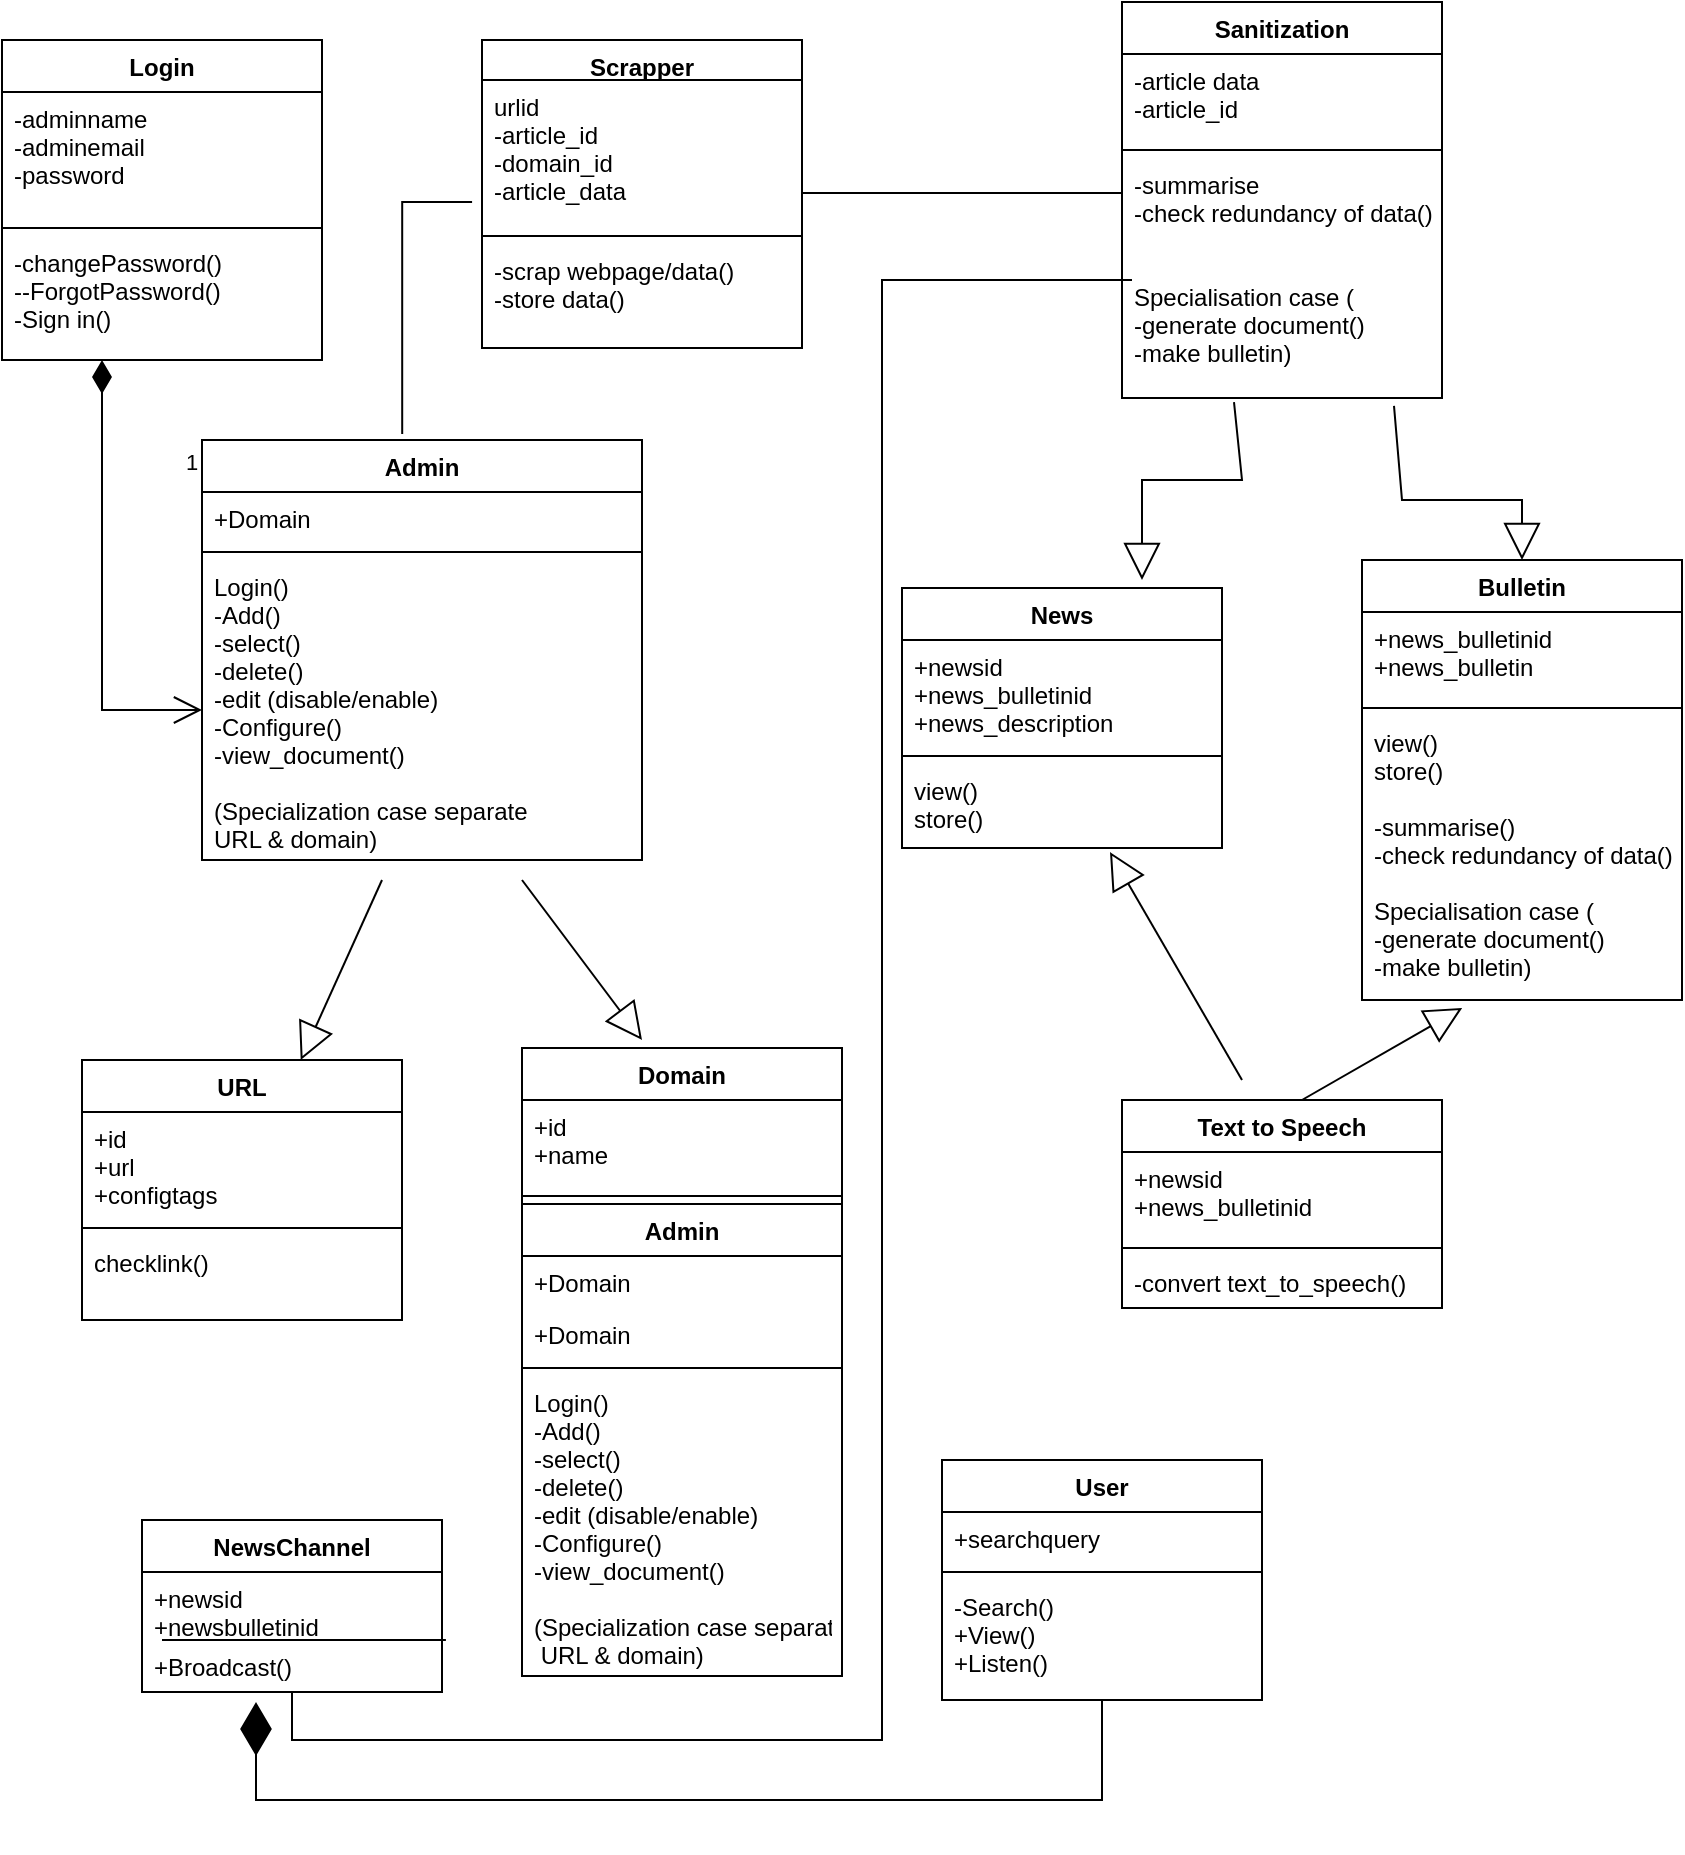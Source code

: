 <mxfile version="16.2.2" type="device"><diagram id="SA_GbQfntyjEZErFgDgH" name="Page-1"><mxGraphModel dx="868" dy="1550" grid="1" gridSize="10" guides="1" tooltips="1" connect="1" arrows="1" fold="1" page="1" pageScale="1" pageWidth="850" pageHeight="1100" math="0" shadow="0"><root><mxCell id="0"/><mxCell id="1" parent="0"/><mxCell id="QA7pC-O9Zkgf1kDEUe0K-13" value="Text to Speech" style="swimlane;fontStyle=1;align=center;verticalAlign=top;childLayout=stackLayout;horizontal=1;startSize=26;horizontalStack=0;resizeParent=1;resizeParentMax=0;resizeLast=0;collapsible=1;marginBottom=0;" vertex="1" parent="1"><mxGeometry x="580" y="30" width="160" height="104" as="geometry"><mxRectangle x="580" y="30" width="120" height="26" as="alternateBounds"/></mxGeometry></mxCell><mxCell id="QA7pC-O9Zkgf1kDEUe0K-14" value="+newsid&#10;+news_bulletinid&#10;" style="text;strokeColor=none;fillColor=none;align=left;verticalAlign=top;spacingLeft=4;spacingRight=4;overflow=hidden;rotatable=0;points=[[0,0.5],[1,0.5]];portConstraint=eastwest;" vertex="1" parent="QA7pC-O9Zkgf1kDEUe0K-13"><mxGeometry y="26" width="160" height="44" as="geometry"/></mxCell><mxCell id="QA7pC-O9Zkgf1kDEUe0K-15" value="" style="line;strokeWidth=1;fillColor=none;align=left;verticalAlign=middle;spacingTop=-1;spacingLeft=3;spacingRight=3;rotatable=0;labelPosition=right;points=[];portConstraint=eastwest;" vertex="1" parent="QA7pC-O9Zkgf1kDEUe0K-13"><mxGeometry y="70" width="160" height="8" as="geometry"/></mxCell><mxCell id="QA7pC-O9Zkgf1kDEUe0K-16" value="-convert text_to_speech()" style="text;strokeColor=none;fillColor=none;align=left;verticalAlign=top;spacingLeft=4;spacingRight=4;overflow=hidden;rotatable=0;points=[[0,0.5],[1,0.5]];portConstraint=eastwest;" vertex="1" parent="QA7pC-O9Zkgf1kDEUe0K-13"><mxGeometry y="78" width="160" height="26" as="geometry"/></mxCell><mxCell id="QA7pC-O9Zkgf1kDEUe0K-22" value="Domain" style="swimlane;fontStyle=1;align=center;verticalAlign=top;childLayout=stackLayout;horizontal=1;startSize=26;horizontalStack=0;resizeParent=1;resizeParentMax=0;resizeLast=0;collapsible=1;marginBottom=0;" vertex="1" parent="1"><mxGeometry x="280" y="4" width="160" height="314" as="geometry"><mxRectangle x="280" y="4" width="100" height="26" as="alternateBounds"/></mxGeometry></mxCell><mxCell id="QA7pC-O9Zkgf1kDEUe0K-23" value="+id&#10;+name" style="text;strokeColor=none;fillColor=none;align=left;verticalAlign=top;spacingLeft=4;spacingRight=4;overflow=hidden;rotatable=0;points=[[0,0.5],[1,0.5]];portConstraint=eastwest;" vertex="1" parent="QA7pC-O9Zkgf1kDEUe0K-22"><mxGeometry y="26" width="160" height="44" as="geometry"/></mxCell><mxCell id="QA7pC-O9Zkgf1kDEUe0K-24" value="" style="line;strokeWidth=1;fillColor=none;align=left;verticalAlign=middle;spacingTop=-1;spacingLeft=3;spacingRight=3;rotatable=0;labelPosition=right;points=[];portConstraint=eastwest;" vertex="1" parent="QA7pC-O9Zkgf1kDEUe0K-22"><mxGeometry y="70" width="160" height="8" as="geometry"/></mxCell><mxCell id="QA7pC-O9Zkgf1kDEUe0K-67" value="Admin" style="swimlane;fontStyle=1;align=center;verticalAlign=top;childLayout=stackLayout;horizontal=1;startSize=26;horizontalStack=0;resizeParent=1;resizeParentMax=0;resizeLast=0;collapsible=1;marginBottom=0;" vertex="1" parent="QA7pC-O9Zkgf1kDEUe0K-22"><mxGeometry y="78" width="160" height="236" as="geometry"><mxRectangle x="170" y="-280" width="70" height="26" as="alternateBounds"/></mxGeometry></mxCell><mxCell id="QA7pC-O9Zkgf1kDEUe0K-68" value="+Domain" style="text;strokeColor=none;fillColor=none;align=left;verticalAlign=top;spacingLeft=4;spacingRight=4;overflow=hidden;rotatable=0;points=[[0,0.5],[1,0.5]];portConstraint=eastwest;" vertex="1" parent="QA7pC-O9Zkgf1kDEUe0K-67"><mxGeometry y="26" width="160" height="26" as="geometry"/></mxCell><mxCell id="QA7pC-O9Zkgf1kDEUe0K-133" value="+Domain" style="text;strokeColor=none;fillColor=none;align=left;verticalAlign=top;spacingLeft=4;spacingRight=4;overflow=hidden;rotatable=0;points=[[0,0.5],[1,0.5]];portConstraint=eastwest;" vertex="1" parent="QA7pC-O9Zkgf1kDEUe0K-67"><mxGeometry y="52" width="160" height="26" as="geometry"/></mxCell><mxCell id="QA7pC-O9Zkgf1kDEUe0K-69" value="" style="line;strokeWidth=1;fillColor=none;align=left;verticalAlign=middle;spacingTop=-1;spacingLeft=3;spacingRight=3;rotatable=0;labelPosition=right;points=[];portConstraint=eastwest;" vertex="1" parent="QA7pC-O9Zkgf1kDEUe0K-67"><mxGeometry y="78" width="160" height="8" as="geometry"/></mxCell><mxCell id="QA7pC-O9Zkgf1kDEUe0K-70" value="Login()&#10;-Add()&#10;-select()&#10;-delete()&#10;-edit (disable/enable)&#10;-Configure()&#10;-view_document()&#10;&#10;(Specialization case separate&#10; URL &amp; domain)" style="text;strokeColor=none;fillColor=none;align=left;verticalAlign=top;spacingLeft=4;spacingRight=4;overflow=hidden;rotatable=0;points=[[0,0.5],[1,0.5]];portConstraint=eastwest;" vertex="1" parent="QA7pC-O9Zkgf1kDEUe0K-67"><mxGeometry y="86" width="160" height="150" as="geometry"/></mxCell><mxCell id="QA7pC-O9Zkgf1kDEUe0K-26" value="URL" style="swimlane;fontStyle=1;align=center;verticalAlign=top;childLayout=stackLayout;horizontal=1;startSize=26;horizontalStack=0;resizeParent=1;resizeParentMax=0;resizeLast=0;collapsible=1;marginBottom=0;" vertex="1" parent="1"><mxGeometry x="60" y="10" width="160" height="130" as="geometry"><mxRectangle x="60" y="10" width="60" height="26" as="alternateBounds"/></mxGeometry></mxCell><mxCell id="QA7pC-O9Zkgf1kDEUe0K-27" value="+id&#10;+url&#10;+configtags" style="text;strokeColor=none;fillColor=none;align=left;verticalAlign=top;spacingLeft=4;spacingRight=4;overflow=hidden;rotatable=0;points=[[0,0.5],[1,0.5]];portConstraint=eastwest;" vertex="1" parent="QA7pC-O9Zkgf1kDEUe0K-26"><mxGeometry y="26" width="160" height="54" as="geometry"/></mxCell><mxCell id="QA7pC-O9Zkgf1kDEUe0K-28" value="" style="line;strokeWidth=1;fillColor=none;align=left;verticalAlign=middle;spacingTop=-1;spacingLeft=3;spacingRight=3;rotatable=0;labelPosition=right;points=[];portConstraint=eastwest;" vertex="1" parent="QA7pC-O9Zkgf1kDEUe0K-26"><mxGeometry y="80" width="160" height="8" as="geometry"/></mxCell><mxCell id="QA7pC-O9Zkgf1kDEUe0K-29" value="checklink()" style="text;strokeColor=none;fillColor=none;align=left;verticalAlign=top;spacingLeft=4;spacingRight=4;overflow=hidden;rotatable=0;points=[[0,0.5],[1,0.5]];portConstraint=eastwest;" vertex="1" parent="QA7pC-O9Zkgf1kDEUe0K-26"><mxGeometry y="88" width="160" height="42" as="geometry"/></mxCell><mxCell id="QA7pC-O9Zkgf1kDEUe0K-30" value="User" style="swimlane;fontStyle=1;align=center;verticalAlign=top;childLayout=stackLayout;horizontal=1;startSize=26;horizontalStack=0;resizeParent=1;resizeParentMax=0;resizeLast=0;collapsible=1;marginBottom=0;" vertex="1" parent="1"><mxGeometry x="490" y="210" width="160" height="120" as="geometry"><mxRectangle x="520" y="266" width="60" height="26" as="alternateBounds"/></mxGeometry></mxCell><mxCell id="QA7pC-O9Zkgf1kDEUe0K-31" value="+searchquery" style="text;strokeColor=none;fillColor=none;align=left;verticalAlign=top;spacingLeft=4;spacingRight=4;overflow=hidden;rotatable=0;points=[[0,0.5],[1,0.5]];portConstraint=eastwest;" vertex="1" parent="QA7pC-O9Zkgf1kDEUe0K-30"><mxGeometry y="26" width="160" height="26" as="geometry"/></mxCell><mxCell id="QA7pC-O9Zkgf1kDEUe0K-32" value="" style="line;strokeWidth=1;fillColor=none;align=left;verticalAlign=middle;spacingTop=-1;spacingLeft=3;spacingRight=3;rotatable=0;labelPosition=right;points=[];portConstraint=eastwest;" vertex="1" parent="QA7pC-O9Zkgf1kDEUe0K-30"><mxGeometry y="52" width="160" height="8" as="geometry"/></mxCell><mxCell id="QA7pC-O9Zkgf1kDEUe0K-33" value="-Search()&#10;+View()&#10;+Listen()" style="text;strokeColor=none;fillColor=none;align=left;verticalAlign=top;spacingLeft=4;spacingRight=4;overflow=hidden;rotatable=0;points=[[0,0.5],[1,0.5]];portConstraint=eastwest;" vertex="1" parent="QA7pC-O9Zkgf1kDEUe0K-30"><mxGeometry y="60" width="160" height="60" as="geometry"/></mxCell><mxCell id="QA7pC-O9Zkgf1kDEUe0K-34" value="NewsChannel" style="swimlane;fontStyle=1;align=center;verticalAlign=top;childLayout=stackLayout;horizontal=1;startSize=26;horizontalStack=0;resizeParent=1;resizeParentMax=0;resizeLast=0;collapsible=1;marginBottom=0;" vertex="1" parent="1"><mxGeometry x="90" y="240" width="150" height="86" as="geometry"><mxRectangle x="110" y="240" width="110" height="26" as="alternateBounds"/></mxGeometry></mxCell><mxCell id="QA7pC-O9Zkgf1kDEUe0K-110" value="" style="endArrow=none;html=1;rounded=0;entryX=1.013;entryY=0;entryDx=0;entryDy=0;entryPerimeter=0;" edge="1" parent="QA7pC-O9Zkgf1kDEUe0K-34" target="QA7pC-O9Zkgf1kDEUe0K-37"><mxGeometry width="50" height="50" relative="1" as="geometry"><mxPoint x="10" y="60" as="sourcePoint"/><mxPoint x="60" y="10" as="targetPoint"/></mxGeometry></mxCell><mxCell id="QA7pC-O9Zkgf1kDEUe0K-35" value="+newsid&#10;+newsbulletinid" style="text;strokeColor=none;fillColor=none;align=left;verticalAlign=top;spacingLeft=4;spacingRight=4;overflow=hidden;rotatable=0;points=[[0,0.5],[1,0.5]];portConstraint=eastwest;" vertex="1" parent="QA7pC-O9Zkgf1kDEUe0K-34"><mxGeometry y="26" width="150" height="34" as="geometry"/></mxCell><mxCell id="QA7pC-O9Zkgf1kDEUe0K-37" value="+Broadcast()" style="text;strokeColor=none;fillColor=none;align=left;verticalAlign=top;spacingLeft=4;spacingRight=4;overflow=hidden;rotatable=0;points=[[0,0.5],[1,0.5]];portConstraint=eastwest;" vertex="1" parent="QA7pC-O9Zkgf1kDEUe0K-34"><mxGeometry y="60" width="150" height="26" as="geometry"/></mxCell><mxCell id="QA7pC-O9Zkgf1kDEUe0K-51" value="News" style="swimlane;fontStyle=1;align=center;verticalAlign=top;childLayout=stackLayout;horizontal=1;startSize=26;horizontalStack=0;resizeParent=1;resizeParentMax=0;resizeLast=0;collapsible=1;marginBottom=0;" vertex="1" parent="1"><mxGeometry x="470" y="-226" width="160" height="130" as="geometry"><mxRectangle x="470" y="-226" width="60" height="26" as="alternateBounds"/></mxGeometry></mxCell><mxCell id="QA7pC-O9Zkgf1kDEUe0K-52" value="+newsid&#10;+news_bulletinid&#10;+news_description&#10;" style="text;strokeColor=none;fillColor=none;align=left;verticalAlign=top;spacingLeft=4;spacingRight=4;overflow=hidden;rotatable=0;points=[[0,0.5],[1,0.5]];portConstraint=eastwest;" vertex="1" parent="QA7pC-O9Zkgf1kDEUe0K-51"><mxGeometry y="26" width="160" height="54" as="geometry"/></mxCell><mxCell id="QA7pC-O9Zkgf1kDEUe0K-53" value="" style="line;strokeWidth=1;fillColor=none;align=left;verticalAlign=middle;spacingTop=-1;spacingLeft=3;spacingRight=3;rotatable=0;labelPosition=right;points=[];portConstraint=eastwest;" vertex="1" parent="QA7pC-O9Zkgf1kDEUe0K-51"><mxGeometry y="80" width="160" height="8" as="geometry"/></mxCell><mxCell id="QA7pC-O9Zkgf1kDEUe0K-54" value="view()&#10;store()" style="text;strokeColor=none;fillColor=none;align=left;verticalAlign=top;spacingLeft=4;spacingRight=4;overflow=hidden;rotatable=0;points=[[0,0.5],[1,0.5]];portConstraint=eastwest;" vertex="1" parent="QA7pC-O9Zkgf1kDEUe0K-51"><mxGeometry y="88" width="160" height="42" as="geometry"/></mxCell><mxCell id="QA7pC-O9Zkgf1kDEUe0K-55" value="Bulletin" style="swimlane;fontStyle=1;align=center;verticalAlign=top;childLayout=stackLayout;horizontal=1;startSize=26;horizontalStack=0;resizeParent=1;resizeParentMax=0;resizeLast=0;collapsible=1;marginBottom=0;" vertex="1" parent="1"><mxGeometry x="700" y="-240" width="160" height="220" as="geometry"><mxRectangle x="700" y="-240" width="80" height="26" as="alternateBounds"/></mxGeometry></mxCell><mxCell id="QA7pC-O9Zkgf1kDEUe0K-56" value="+news_bulletinid&#10;+news_bulletin" style="text;strokeColor=none;fillColor=none;align=left;verticalAlign=top;spacingLeft=4;spacingRight=4;overflow=hidden;rotatable=0;points=[[0,0.5],[1,0.5]];portConstraint=eastwest;" vertex="1" parent="QA7pC-O9Zkgf1kDEUe0K-55"><mxGeometry y="26" width="160" height="44" as="geometry"/></mxCell><mxCell id="QA7pC-O9Zkgf1kDEUe0K-57" value="" style="line;strokeWidth=1;fillColor=none;align=left;verticalAlign=middle;spacingTop=-1;spacingLeft=3;spacingRight=3;rotatable=0;labelPosition=right;points=[];portConstraint=eastwest;" vertex="1" parent="QA7pC-O9Zkgf1kDEUe0K-55"><mxGeometry y="70" width="160" height="8" as="geometry"/></mxCell><mxCell id="QA7pC-O9Zkgf1kDEUe0K-58" value="view()&#10;store()" style="text;strokeColor=none;fillColor=none;align=left;verticalAlign=top;spacingLeft=4;spacingRight=4;overflow=hidden;rotatable=0;points=[[0,0.5],[1,0.5]];portConstraint=eastwest;" vertex="1" parent="QA7pC-O9Zkgf1kDEUe0K-55"><mxGeometry y="78" width="160" height="42" as="geometry"/></mxCell><mxCell id="QA7pC-O9Zkgf1kDEUe0K-62" value="-summarise()&#10;-check redundancy of data()&#10;&#10;Specialisation case (&#10;-generate document()&#10;-make bulletin)" style="text;strokeColor=none;fillColor=none;align=left;verticalAlign=top;spacingLeft=4;spacingRight=4;overflow=hidden;rotatable=0;points=[[0,0.5],[1,0.5]];portConstraint=eastwest;" vertex="1" parent="QA7pC-O9Zkgf1kDEUe0K-55"><mxGeometry y="120" width="160" height="100" as="geometry"/></mxCell><mxCell id="QA7pC-O9Zkgf1kDEUe0K-63" value="Scrapper" style="swimlane;fontStyle=1;align=center;verticalAlign=top;childLayout=stackLayout;horizontal=1;startSize=20;horizontalStack=0;resizeParent=1;resizeParentMax=0;resizeLast=0;collapsible=1;marginBottom=0;" vertex="1" parent="1"><mxGeometry x="260" y="-500" width="160" height="154" as="geometry"><mxRectangle x="260" y="-360" width="80" height="26" as="alternateBounds"/></mxGeometry></mxCell><mxCell id="QA7pC-O9Zkgf1kDEUe0K-64" value="urlid&#10;-article_id&#10;-domain_id&#10;-article_data" style="text;strokeColor=none;fillColor=none;align=left;verticalAlign=top;spacingLeft=4;spacingRight=4;overflow=hidden;rotatable=0;points=[[0,0.5],[1,0.5]];portConstraint=eastwest;" vertex="1" parent="QA7pC-O9Zkgf1kDEUe0K-63"><mxGeometry y="20" width="160" height="74" as="geometry"/></mxCell><mxCell id="QA7pC-O9Zkgf1kDEUe0K-65" value="" style="line;strokeWidth=1;fillColor=none;align=left;verticalAlign=middle;spacingTop=-1;spacingLeft=3;spacingRight=3;rotatable=0;labelPosition=right;points=[];portConstraint=eastwest;" vertex="1" parent="QA7pC-O9Zkgf1kDEUe0K-63"><mxGeometry y="94" width="160" height="8" as="geometry"/></mxCell><mxCell id="QA7pC-O9Zkgf1kDEUe0K-66" value="-scrap webpage/data()&#10;-store data()" style="text;strokeColor=none;fillColor=none;align=left;verticalAlign=top;spacingLeft=4;spacingRight=4;overflow=hidden;rotatable=0;points=[[0,0.5],[1,0.5]];portConstraint=eastwest;" vertex="1" parent="QA7pC-O9Zkgf1kDEUe0K-63"><mxGeometry y="102" width="160" height="52" as="geometry"/></mxCell><mxCell id="QA7pC-O9Zkgf1kDEUe0K-73" value="Login" style="swimlane;fontStyle=1;align=center;verticalAlign=top;childLayout=stackLayout;horizontal=1;startSize=26;horizontalStack=0;resizeParent=1;resizeParentMax=0;resizeLast=0;collapsible=1;marginBottom=0;" vertex="1" parent="1"><mxGeometry x="20" y="-500" width="160" height="160" as="geometry"><mxRectangle x="50" y="-360" width="70" height="26" as="alternateBounds"/></mxGeometry></mxCell><mxCell id="QA7pC-O9Zkgf1kDEUe0K-74" value="-adminname&#10;-adminemail&#10;-password" style="text;strokeColor=none;fillColor=none;align=left;verticalAlign=top;spacingLeft=4;spacingRight=4;overflow=hidden;rotatable=0;points=[[0,0.5],[1,0.5]];portConstraint=eastwest;" vertex="1" parent="QA7pC-O9Zkgf1kDEUe0K-73"><mxGeometry y="26" width="160" height="64" as="geometry"/></mxCell><mxCell id="QA7pC-O9Zkgf1kDEUe0K-75" value="" style="line;strokeWidth=1;fillColor=none;align=left;verticalAlign=middle;spacingTop=-1;spacingLeft=3;spacingRight=3;rotatable=0;labelPosition=right;points=[];portConstraint=eastwest;" vertex="1" parent="QA7pC-O9Zkgf1kDEUe0K-73"><mxGeometry y="90" width="160" height="8" as="geometry"/></mxCell><mxCell id="QA7pC-O9Zkgf1kDEUe0K-76" value="-changePassword()&#10;--ForgotPassword()&#10;-Sign in()" style="text;strokeColor=none;fillColor=none;align=left;verticalAlign=top;spacingLeft=4;spacingRight=4;overflow=hidden;rotatable=0;points=[[0,0.5],[1,0.5]];portConstraint=eastwest;" vertex="1" parent="QA7pC-O9Zkgf1kDEUe0K-73"><mxGeometry y="98" width="160" height="62" as="geometry"/></mxCell><mxCell id="QA7pC-O9Zkgf1kDEUe0K-87" value="Sanitization" style="swimlane;fontStyle=1;align=center;verticalAlign=top;childLayout=stackLayout;horizontal=1;startSize=26;horizontalStack=0;resizeParent=1;resizeParentMax=0;resizeLast=0;collapsible=1;marginBottom=0;" vertex="1" parent="1"><mxGeometry x="580" y="-519" width="160" height="198" as="geometry"/></mxCell><mxCell id="QA7pC-O9Zkgf1kDEUe0K-88" value="-article data&#10;-article_id" style="text;strokeColor=none;fillColor=none;align=left;verticalAlign=top;spacingLeft=4;spacingRight=4;overflow=hidden;rotatable=0;points=[[0,0.5],[1,0.5]];portConstraint=eastwest;" vertex="1" parent="QA7pC-O9Zkgf1kDEUe0K-87"><mxGeometry y="26" width="160" height="44" as="geometry"/></mxCell><mxCell id="QA7pC-O9Zkgf1kDEUe0K-89" value="" style="line;strokeWidth=1;fillColor=none;align=left;verticalAlign=middle;spacingTop=-1;spacingLeft=3;spacingRight=3;rotatable=0;labelPosition=right;points=[];portConstraint=eastwest;" vertex="1" parent="QA7pC-O9Zkgf1kDEUe0K-87"><mxGeometry y="70" width="160" height="8" as="geometry"/></mxCell><mxCell id="QA7pC-O9Zkgf1kDEUe0K-90" value="-summarise&#10;-check redundancy of data()&#10;&#10;&#10;Specialisation case (&#10;-generate document()&#10;-make bulletin)" style="text;strokeColor=none;fillColor=none;align=left;verticalAlign=top;spacingLeft=4;spacingRight=4;overflow=hidden;rotatable=0;points=[[0,0.5],[1,0.5]];portConstraint=eastwest;" vertex="1" parent="QA7pC-O9Zkgf1kDEUe0K-87"><mxGeometry y="78" width="160" height="120" as="geometry"/></mxCell><mxCell id="QA7pC-O9Zkgf1kDEUe0K-92" value="Admin" style="swimlane;fontStyle=1;align=center;verticalAlign=top;childLayout=stackLayout;horizontal=1;startSize=26;horizontalStack=0;resizeParent=1;resizeParentMax=0;resizeLast=0;collapsible=1;marginBottom=0;" vertex="1" parent="1"><mxGeometry x="120" y="-300" width="220" height="210" as="geometry"><mxRectangle x="170" y="-280" width="70" height="26" as="alternateBounds"/></mxGeometry></mxCell><mxCell id="QA7pC-O9Zkgf1kDEUe0K-93" value="+Domain" style="text;strokeColor=none;fillColor=none;align=left;verticalAlign=top;spacingLeft=4;spacingRight=4;overflow=hidden;rotatable=0;points=[[0,0.5],[1,0.5]];portConstraint=eastwest;" vertex="1" parent="QA7pC-O9Zkgf1kDEUe0K-92"><mxGeometry y="26" width="220" height="26" as="geometry"/></mxCell><mxCell id="QA7pC-O9Zkgf1kDEUe0K-94" value="" style="line;strokeWidth=1;fillColor=none;align=left;verticalAlign=middle;spacingTop=-1;spacingLeft=3;spacingRight=3;rotatable=0;labelPosition=right;points=[];portConstraint=eastwest;" vertex="1" parent="QA7pC-O9Zkgf1kDEUe0K-92"><mxGeometry y="52" width="220" height="8" as="geometry"/></mxCell><mxCell id="QA7pC-O9Zkgf1kDEUe0K-95" value="Login()&#10;-Add()&#10;-select()&#10;-delete()&#10;-edit (disable/enable)&#10;-Configure()&#10;-view_document()&#10;&#10;(Specialization case separate&#10; URL &amp; domain)" style="text;strokeColor=none;fillColor=none;align=left;verticalAlign=top;spacingLeft=4;spacingRight=4;overflow=hidden;rotatable=0;points=[[0,0.5],[1,0.5]];portConstraint=eastwest;" vertex="1" parent="QA7pC-O9Zkgf1kDEUe0K-92"><mxGeometry y="60" width="220" height="150" as="geometry"/></mxCell><mxCell id="QA7pC-O9Zkgf1kDEUe0K-96" value="1" style="endArrow=open;html=1;endSize=12;startArrow=diamondThin;startSize=14;startFill=1;edgeStyle=orthogonalEdgeStyle;align=left;verticalAlign=bottom;rounded=0;" edge="1" parent="1" source="QA7pC-O9Zkgf1kDEUe0K-76" target="QA7pC-O9Zkgf1kDEUe0K-95"><mxGeometry x="-0.467" y="40" relative="1" as="geometry"><mxPoint x="40" y="-310" as="sourcePoint"/><mxPoint x="200" y="-310" as="targetPoint"/><Array as="points"><mxPoint x="70" y="-165"/></Array><mxPoint as="offset"/></mxGeometry></mxCell><mxCell id="QA7pC-O9Zkgf1kDEUe0K-97" value="" style="endArrow=none;html=1;edgeStyle=orthogonalEdgeStyle;rounded=0;entryX=-0.031;entryY=0.824;entryDx=0;entryDy=0;entryPerimeter=0;exitX=0.455;exitY=-0.014;exitDx=0;exitDy=0;exitPerimeter=0;" edge="1" parent="1" source="QA7pC-O9Zkgf1kDEUe0K-92" target="QA7pC-O9Zkgf1kDEUe0K-64"><mxGeometry relative="1" as="geometry"><mxPoint x="160" y="-380" as="sourcePoint"/><mxPoint x="320" y="-380" as="targetPoint"/></mxGeometry></mxCell><mxCell id="QA7pC-O9Zkgf1kDEUe0K-101" value="" style="endArrow=block;endSize=16;endFill=0;html=1;rounded=0;" edge="1" parent="1"><mxGeometry width="160" relative="1" as="geometry"><mxPoint x="280" y="-80" as="sourcePoint"/><mxPoint x="340" as="targetPoint"/></mxGeometry></mxCell><mxCell id="QA7pC-O9Zkgf1kDEUe0K-102" value="" style="endArrow=block;endSize=16;endFill=0;html=1;rounded=0;" edge="1" parent="1" target="QA7pC-O9Zkgf1kDEUe0K-26"><mxGeometry x="0.256" y="-16" width="160" relative="1" as="geometry"><mxPoint x="210" y="-80" as="sourcePoint"/><mxPoint x="360" y="-120" as="targetPoint"/><mxPoint as="offset"/></mxGeometry></mxCell><mxCell id="QA7pC-O9Zkgf1kDEUe0K-111" value="" style="endArrow=diamondThin;endFill=1;endSize=24;html=1;rounded=0;entryX=0.38;entryY=1.192;entryDx=0;entryDy=0;entryPerimeter=0;" edge="1" parent="1" source="QA7pC-O9Zkgf1kDEUe0K-33" target="QA7pC-O9Zkgf1kDEUe0K-37"><mxGeometry width="160" relative="1" as="geometry"><mxPoint x="530" y="370" as="sourcePoint"/><mxPoint x="160" y="340" as="targetPoint"/><Array as="points"><mxPoint x="570" y="380"/><mxPoint x="147" y="380"/></Array></mxGeometry></mxCell><mxCell id="QA7pC-O9Zkgf1kDEUe0K-112" value="" style="endArrow=block;endSize=16;endFill=0;html=1;rounded=0;entryX=0.5;entryY=0;entryDx=0;entryDy=0;exitX=0.85;exitY=1.033;exitDx=0;exitDy=0;exitPerimeter=0;" edge="1" parent="1" source="QA7pC-O9Zkgf1kDEUe0K-90" target="QA7pC-O9Zkgf1kDEUe0K-55"><mxGeometry x="-0.632" y="-68" width="160" relative="1" as="geometry"><mxPoint x="670" y="-320" as="sourcePoint"/><mxPoint x="690" y="-190" as="targetPoint"/><Array as="points"><mxPoint x="720" y="-270"/><mxPoint x="780" y="-270"/></Array><mxPoint as="offset"/></mxGeometry></mxCell><mxCell id="QA7pC-O9Zkgf1kDEUe0K-114" value="" style="endArrow=block;endSize=16;endFill=0;html=1;rounded=0;exitX=0.35;exitY=1.017;exitDx=0;exitDy=0;exitPerimeter=0;" edge="1" parent="1" source="QA7pC-O9Zkgf1kDEUe0K-90"><mxGeometry x="-0.632" y="-68" width="160" relative="1" as="geometry"><mxPoint x="540" y="-298.04" as="sourcePoint"/><mxPoint x="590" y="-230" as="targetPoint"/><Array as="points"><mxPoint x="640" y="-280"/><mxPoint x="590" y="-280"/></Array><mxPoint as="offset"/></mxGeometry></mxCell><mxCell id="QA7pC-O9Zkgf1kDEUe0K-115" value="" style="endArrow=block;endSize=16;endFill=0;html=1;rounded=0;entryX=0.65;entryY=1.048;entryDx=0;entryDy=0;entryPerimeter=0;" edge="1" parent="1" target="QA7pC-O9Zkgf1kDEUe0K-54"><mxGeometry x="-0.039" y="10" width="160" relative="1" as="geometry"><mxPoint x="640" y="20" as="sourcePoint"/><mxPoint x="660" y="-20" as="targetPoint"/><mxPoint as="offset"/></mxGeometry></mxCell><mxCell id="QA7pC-O9Zkgf1kDEUe0K-117" value="" style="endArrow=block;endSize=16;endFill=0;html=1;rounded=0;entryX=0.313;entryY=1.04;entryDx=0;entryDy=0;entryPerimeter=0;" edge="1" parent="1" target="QA7pC-O9Zkgf1kDEUe0K-62"><mxGeometry x="-0.039" y="10" width="160" relative="1" as="geometry"><mxPoint x="670" y="30" as="sourcePoint"/><mxPoint x="594" y="-73.984" as="targetPoint"/><mxPoint as="offset"/></mxGeometry></mxCell><mxCell id="QA7pC-O9Zkgf1kDEUe0K-130" value="" style="endArrow=none;html=1;edgeStyle=orthogonalEdgeStyle;rounded=0;" edge="1" parent="1"><mxGeometry relative="1" as="geometry"><mxPoint x="420" y="-423.5" as="sourcePoint"/><mxPoint x="580" y="-423.5" as="targetPoint"/></mxGeometry></mxCell><mxCell id="QA7pC-O9Zkgf1kDEUe0K-134" value="" style="endArrow=none;html=1;edgeStyle=orthogonalEdgeStyle;rounded=0;" edge="1" parent="1" source="QA7pC-O9Zkgf1kDEUe0K-37"><mxGeometry relative="1" as="geometry"><mxPoint x="425" y="-380" as="sourcePoint"/><mxPoint x="585" y="-380" as="targetPoint"/><Array as="points"><mxPoint x="165" y="350"/><mxPoint x="460" y="350"/><mxPoint x="460" y="-380"/></Array></mxGeometry></mxCell></root></mxGraphModel></diagram></mxfile>